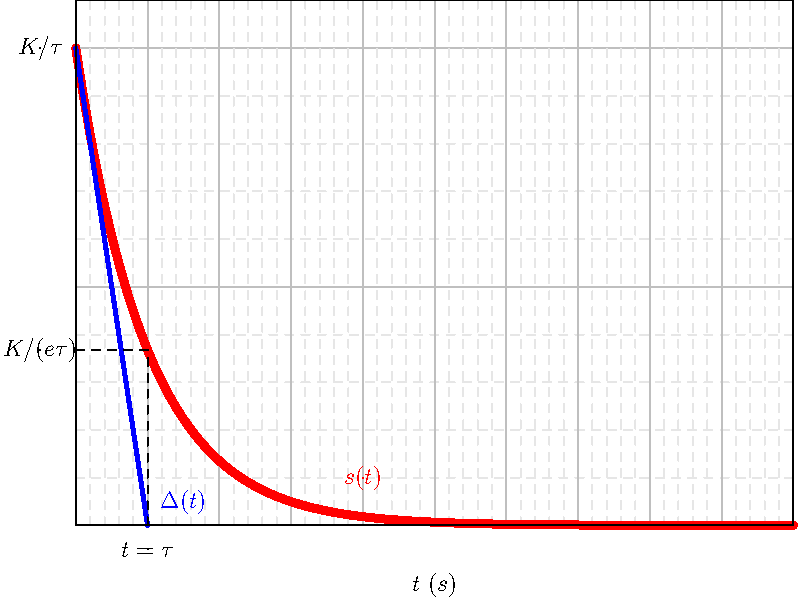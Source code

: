 import graph;

size(400,300,IgnoreAspect);

real xmin=0;
real xmax=10;
real ymin=0;
real ymax=2.2;

real incX = 1;
real incx = incX/5;
real incY = 1;
real incy = incY/5;


xlimits(xmin, xmax);
ylimits(ymin, ymax);

import graph;
real K = 2;
real tau = 1;

real f(real t){return (K/tau)*exp(-t/tau);}
path p=graph(f,0,10,operator ..);
draw(p,red+4bp);

real f2(real t){return (K/tau)*(1-t/tau);}
path p2=graph(f2,0,tau,operator ..);
draw(p2,blue+2bp);

//xaxis("$t$ ($s$)", BottomTop(), Ticks(Label("$%.2f$",black), Step=incX, step=incx, pTick=mediumgray, ptick=lightgray+dashed, extend=true));
//yaxis("", LeftRight(), Ticks(Label("$%.2f$",black), Step=incY, step=incy, pTick=mediumgray, ptick=lightgray+dashed, extend=true));
xaxis("$t$ ($s$)", BottomTop(), Ticks(Label(" ",black), Step=incX, step=incx, pTick=mediumgray, ptick=lightgray+dashed, extend=true));
yaxis("", LeftRight(), Ticks(Label(" ",black), Step=incY, step=incy, pTick=mediumgray, ptick=lightgray+dashed, extend=true));


//yequals("",1,blue);

yequals("",ymin,black);
yequals("",ymax,black);
xequals("",xmin,black);
xequals("",xmax,black);

draw("$t=\tau$",(tau,-0.1),black);
draw("$K/\tau$",(-0.5,2),black);

draw("$K/(e\tau)$",(-0.5,f(tau)),black);

draw("$s(t)$",(4,0.2),red);
draw("$\Delta(t)$",(1.5,0.1),blue);


pair a=(0,K/(tau*exp(1)));
pair b=(tau,f(tau));
pair c=(tau,0);
path pp=a--b--c;
draw(pp,dashed);


add(scale(0.7)*legend(1),point(NE),5S+5W,UnFill);
//draw(graph(t,j),red+linewidth(2)+dotted,"Jerk ($mm/s^3$)");




